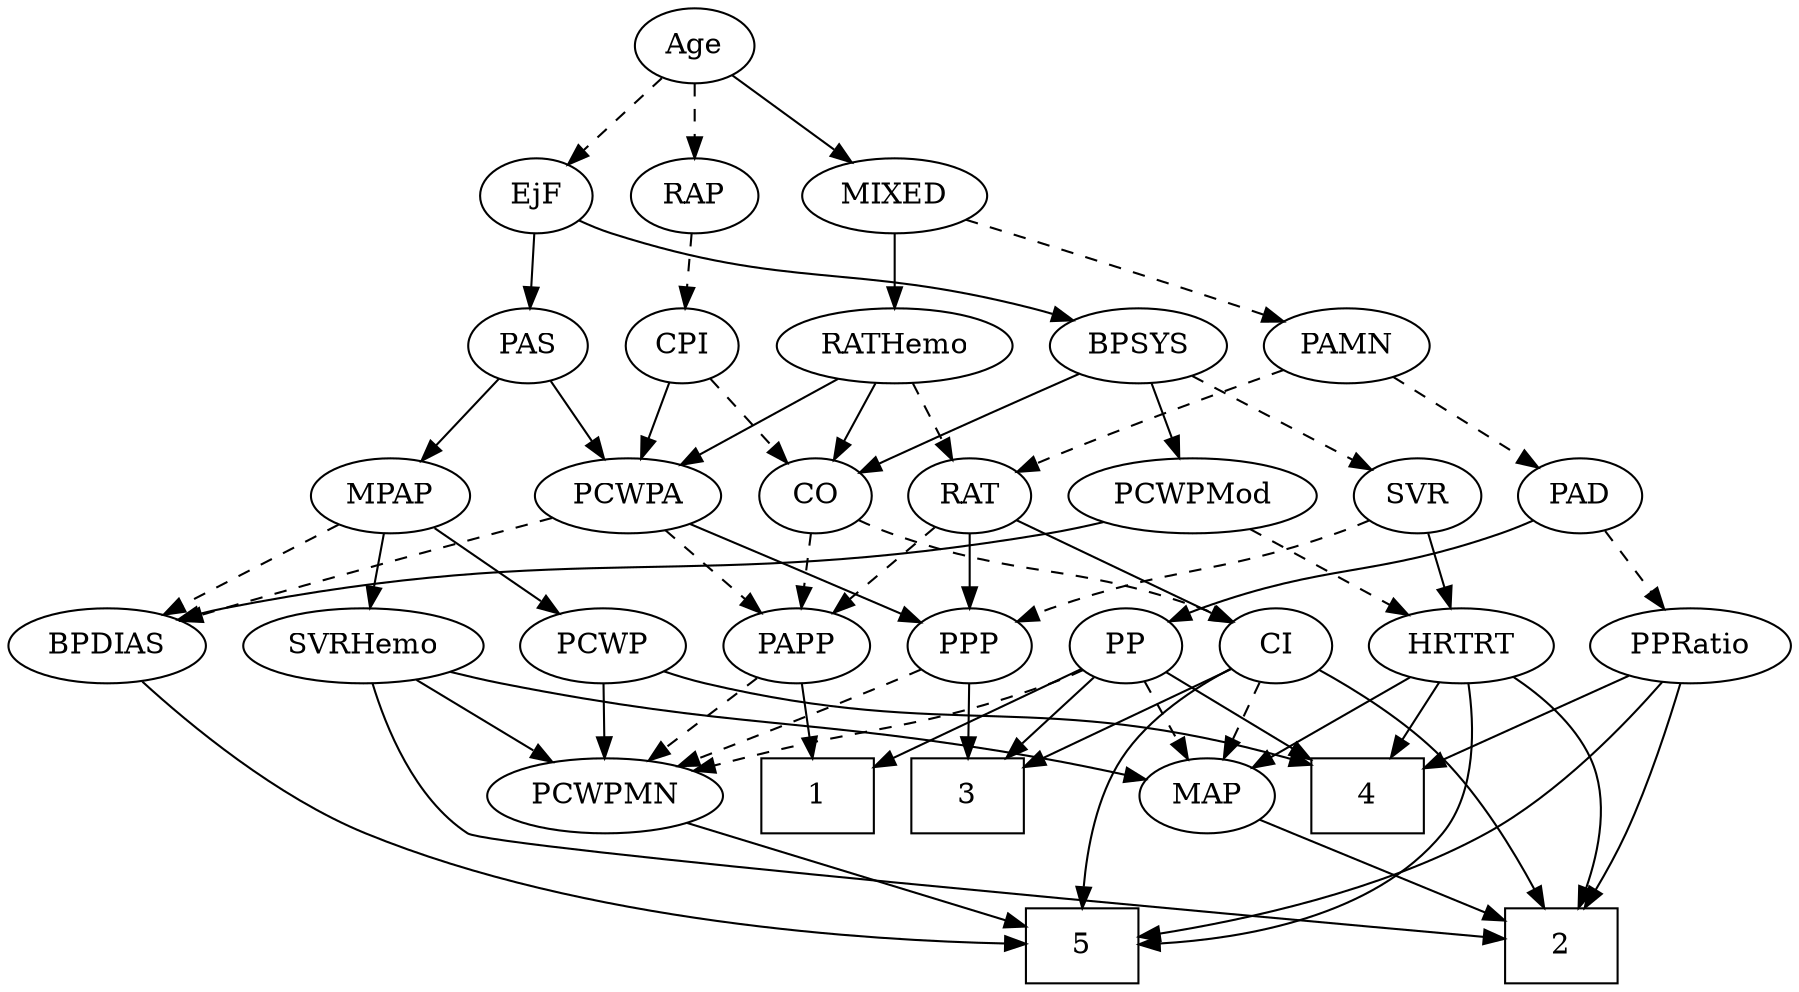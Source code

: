 strict digraph {
	graph [bb="0,0,797.67,468"];
	node [label="\N"];
	1	[height=0.5,
		pos="347.25,90",
		shape=box,
		width=0.75];
	2	[height=0.5,
		pos="702.25,18",
		shape=box,
		width=0.75];
	3	[height=0.5,
		pos="419.25,90",
		shape=box,
		width=0.75];
	4	[height=0.5,
		pos="609.25,90",
		shape=box,
		width=0.75];
	5	[height=0.5,
		pos="474.25,18",
		shape=box,
		width=0.75];
	Age	[height=0.5,
		pos="291.25,450",
		width=0.75];
	EjF	[height=0.5,
		pos="218.25,378",
		width=0.75];
	Age -> EjF	[pos="e,233,393.14 276.47,434.83 266.08,424.87 252,411.37 240.29,400.14",
		style=dashed];
	RAP	[height=0.5,
		pos="291.25,378",
		width=0.77632];
	Age -> RAP	[pos="e,291.25,396.1 291.25,431.7 291.25,423.98 291.25,414.71 291.25,406.11",
		style=dashed];
	MIXED	[height=0.5,
		pos="380.25,378",
		width=1.1193];
	Age -> MIXED	[pos="e,361.11,394.05 307.99,435.83 320.61,425.9 338.21,412.06 352.87,400.53",
		style=solid];
	BPSYS	[height=0.5,
		pos="485.25,306",
		width=1.0471];
	EjF -> BPSYS	[pos="e,456.64,318.14 238.83,366.21 243.78,363.92 249.12,361.68 254.25,360 333.42,334.01 357.94,346.24 438.25,324 441.16,323.19 444.16,\
322.29 447.15,321.33",
		style=solid];
	PAS	[height=0.5,
		pos="214.25,306",
		width=0.75];
	EjF -> PAS	[pos="e,215.22,324.1 217.26,359.7 216.82,351.98 216.29,342.71 215.8,334.11",
		style=solid];
	CPI	[height=0.5,
		pos="286.25,306",
		width=0.75];
	RAP -> CPI	[pos="e,287.47,324.1 290.01,359.7 289.46,351.98 288.8,342.71 288.18,334.11",
		style=dashed];
	PAMN	[height=0.5,
		pos="577.25,306",
		width=1.011];
	MIXED -> PAMN	[pos="e,549.2,317.72 411.48,366.37 442.26,355.83 490.61,339.12 532.25,324 534.65,323.13 537.12,322.22 539.61,321.3",
		style=dashed];
	RATHemo	[height=0.5,
		pos="380.25,306",
		width=1.3721];
	MIXED -> RATHemo	[pos="e,380.25,324.1 380.25,359.7 380.25,351.98 380.25,342.71 380.25,334.11",
		style=solid];
	MPAP	[height=0.5,
		pos="158.25,234",
		width=0.97491];
	SVRHemo	[height=0.5,
		pos="152.25,162",
		width=1.3902];
	MPAP -> SVRHemo	[pos="e,153.71,180.1 156.76,215.7 156.1,207.98 155.31,198.71 154.57,190.11",
		style=solid];
	BPDIAS	[height=0.5,
		pos="42.246,162",
		width=1.1735];
	MPAP -> BPDIAS	[pos="e,65.559,177.07 136.43,219.83 118.9,209.26 94.028,194.25 74.246,182.31",
		style=dashed];
	PCWP	[height=0.5,
		pos="255.25,162",
		width=0.97491];
	MPAP -> PCWP	[pos="e,235.65,177.14 177.88,218.83 192.08,208.59 211.47,194.59 227.28,183.18",
		style=solid];
	CO	[height=0.5,
		pos="345.25,234",
		width=0.75];
	BPSYS -> CO	[pos="e,366.4,245.58 460.22,292.49 436.51,280.63 400.85,262.8 375.55,250.15",
		style=solid];
	SVR	[height=0.5,
		pos="612.25,234",
		width=0.77632];
	BPSYS -> SVR	[pos="e,591.41,246.48 509.13,291.83 529.88,280.4 560.02,263.78 582.36,251.47",
		style=dashed];
	PCWPMod	[height=0.5,
		pos="514.25,234",
		width=1.4443];
	BPSYS -> PCWPMod	[pos="e,507.09,252.28 492.27,288.05 495.53,280.18 499.49,270.62 503.15,261.79",
		style=solid];
	PAD	[height=0.5,
		pos="687.25,234",
		width=0.79437];
	PP	[height=0.5,
		pos="489.25,162",
		width=0.75];
	PAD -> PP	[pos="e,510.33,173.64 664.95,222.41 659.85,220.16 654.4,217.89 649.25,216 595.37,196.24 578.92,200.32 525.25,180 523.4,179.3 521.53,178.55 \
519.64,177.76",
		style=solid];
	PPRatio	[height=0.5,
		pos="743.25,162",
		width=1.1013];
	PAD -> PPRatio	[pos="e,730.07,179.47 699.67,217.46 706.72,208.65 715.7,197.43 723.68,187.46",
		style=dashed];
	CI	[height=0.5,
		pos="561.25,162",
		width=0.75];
	CO -> CI	[pos="e,540.22,173.77 366.27,222.23 371.12,219.98 376.3,217.77 381.25,216 443.37,193.81 463.12,202.19 525.25,180 527.1,179.34 528.99,178.61 \
530.88,177.84",
		style=dashed];
	PAPP	[height=0.5,
		pos="340.25,162",
		width=0.88464];
	CO -> PAPP	[pos="e,341.47,180.1 344.01,215.7 343.46,207.98 342.8,198.71 342.18,190.11",
		style=dashed];
	PAS -> MPAP	[pos="e,171.15,251.13 202.1,289.81 194.89,280.8 185.59,269.18 177.41,258.95",
		style=solid];
	PCWPA	[height=0.5,
		pos="258.25,234",
		width=1.1555];
	PAS -> PCWPA	[pos="e,247.69,251.8 224.23,289.12 229.53,280.68 236.18,270.1 242.19,260.55",
		style=solid];
	PAMN -> PAD	[pos="e,667.68,247.45 598.72,291.34 615.99,280.35 640.39,264.81 659.21,252.84",
		style=dashed];
	RAT	[height=0.5,
		pos="417.25,234",
		width=0.75827];
	PAMN -> RAT	[pos="e,438.89,245.38 550.03,293.71 524.82,283.17 486.34,266.88 453.25,252 451.64,251.28 450,250.53 448.35,249.78",
		style=dashed];
	RATHemo -> CO	[pos="e,353.4,251.31 371.77,288.05 367.63,279.77 362.56,269.62 357.96,260.42",
		style=solid];
	RATHemo -> RAT	[pos="e,408.63,251.31 389.2,288.05 393.58,279.77 398.95,269.62 403.81,260.42",
		style=dashed];
	RATHemo -> PCWPA	[pos="e,282.25,248.77 354.97,290.5 336.45,279.87 311.14,265.35 291.06,253.83",
		style=solid];
	CPI -> CO	[pos="e,332.47,250.16 299.05,289.81 306.86,280.55 316.99,268.52 325.78,258.09",
		style=dashed];
	CPI -> PCWPA	[pos="e,265.03,251.96 279.61,288.41 276.38,280.34 272.42,270.43 268.79,261.35",
		style=solid];
	PPP	[height=0.5,
		pos="417.25,162",
		width=0.75];
	RAT -> PPP	[pos="e,417.25,180.1 417.25,215.7 417.25,207.98 417.25,198.71 417.25,190.11",
		style=solid];
	RAT -> CI	[pos="e,539.91,173.37 438.49,222.67 462.85,210.83 502.96,191.33 530.67,177.86",
		style=solid];
	RAT -> PAPP	[pos="e,356.34,177.63 401.66,218.83 390.85,209 376.24,195.72 363.99,184.58",
		style=dashed];
	SVR -> PPP	[pos="e,438.33,173.62 590.55,222.4 585.58,220.15 580.28,217.89 575.25,216 522.31,196.15 506.07,200.13 453.25,180 451.41,179.3 449.53,178.54 \
447.65,177.75",
		style=dashed];
	HRTRT	[height=0.5,
		pos="646.25,162",
		width=1.1013];
	SVR -> HRTRT	[pos="e,638.01,179.96 620.3,216.41 624.27,208.25 629.14,198.22 633.59,189.07",
		style=solid];
	PCWPMod -> BPDIAS	[pos="e,72.957,174.46 476.74,221.46 469.03,219.39 460.92,217.44 453.25,216 295.21,186.31 250.49,213.63 93.246,180 89.811,179.27 86.283,\
178.38 82.765,177.4",
		style=solid];
	PCWPMod -> HRTRT	[pos="e,621.16,176.3 541.6,218.5 562.08,207.63 590.23,192.7 612.18,181.07",
		style=dashed];
	PCWPA -> BPDIAS	[pos="e,74.331,173.75 225.65,222.65 192.34,212.04 139.14,195.02 93.246,180 90.186,179 87.024,177.96 83.844,176.91",
		style=dashed];
	PCWPA -> PPP	[pos="e,395.98,173.19 287.2,220.86 312.2,210.29 349.24,194.45 381.25,180 383.04,179.19 384.88,178.35 386.74,177.49",
		style=solid];
	PCWPA -> PAPP	[pos="e,323.22,177.54 276.44,217.46 287.9,207.68 302.84,194.93 315.38,184.22",
		style=dashed];
	PCWPMN	[height=0.5,
		pos="252.25,90",
		width=1.3902];
	PCWPMN -> 5	[pos="e,446.99,27.593 288.91,77.441 329.98,64.49 396.18,43.616 437.35,30.634",
		style=solid];
	SVRHemo -> 2	[pos="e,675.12,21.46 154.98,143.68 159.25,122.96 169.59,88.936 193.25,72 202.87,65.111 549.16,32.967 664.96,22.386",
		style=solid];
	SVRHemo -> PCWPMN	[pos="e,230.46,106.25 174.44,145.46 188.39,135.7 206.57,122.97 221.85,112.28",
		style=solid];
	MAP	[height=0.5,
		pos="533.25,90",
		width=0.84854];
	SVRHemo -> MAP	[pos="e,505.18,97.602 188.88,149.62 196.24,147.57 203.95,145.58 211.25,144 318.38,120.77 347.41,127.68 455.25,108 468.37,105.6 482.65,\
102.61 495.37,99.798",
		style=solid];
	BPDIAS -> 5	[pos="e,447.08,18.645 56.207,144.82 74.928,124.28 110.24,89.422 148.25,72 245.56,27.392 374.32,19.659 436.91,18.742",
		style=solid];
	MAP -> 2	[pos="e,675.03,30.072 557.34,78.705 562.58,76.482 568.09,74.153 573.25,72 604.35,59.003 639.77,44.468 665.62,33.912",
		style=solid];
	PP -> 1	[pos="e,374.5,104.43 467.99,150.52 445.7,139.53 410.28,122.07 383.55,108.9",
		style=solid];
	PP -> 3	[pos="e,436.45,108.2 474.74,146.5 465.78,137.54 454.06,125.81 443.7,115.45",
		style=solid];
	PP -> 4	[pos="e,582.21,106.77 509.06,149.44 526.54,139.25 552.43,124.14 573.51,111.85",
		style=solid];
	PP -> PCWPMN	[pos="e,289.65,101.97 468.21,150.24 463.37,147.99 458.19,145.78 453.25,144 391.97,122 374.09,125.02 311.25,108 307.42,106.96 303.46,105.87 \
299.49,104.76",
		style=dashed];
	PP -> MAP	[pos="e,523,107.31 499.23,145.12 504.67,136.47 511.51,125.58 517.64,115.83",
		style=dashed];
	PPP -> 3	[pos="e,418.76,108.1 417.74,143.7 417.96,135.98 418.23,126.71 418.47,118.11",
		style=solid];
	PPP -> PCWPMN	[pos="e,284.78,103.83 396.01,150.75 391.18,148.48 386.05,146.12 381.25,144 352.37,131.26 319.46,117.75 294.1,107.56",
		style=dashed];
	PPRatio -> 2	[pos="e,729.67,26.899 762.86,146.15 773.77,136.6 786.31,123.17 792.25,108 798.08,93.101 800.19,85.891 792.25,72 780.85,52.068 758.72,38.888 \
739.25,30.657",
		style=solid];
	PPRatio -> 4	[pos="e,636.64,105.31 718.04,147.83 697.65,137.18 668.66,122.04 645.74,110.06",
		style=solid];
	PPRatio -> 5	[pos="e,501.36,21.685 732.81,144.27 719.39,124.14 694.21,90.72 664.25,72 616.42,42.121 551.51,28.751 511.28,23.015",
		style=solid];
	PCWP -> 4	[pos="e,582.07,104.9 281.44,149.71 287.22,147.55 293.37,145.5 299.25,144 415.12,114.45 453.39,141.15 572.24,107.75",
		style=solid];
	PCWP -> PCWPMN	[pos="e,252.98,108.1 254.5,143.7 254.17,135.98 253.78,126.71 253.41,118.11",
		style=solid];
	CI -> 2	[pos="e,694.08,36.307 582.72,150.83 600.87,141.49 626.77,126.35 645.25,108 663.73,89.638 679.25,64.261 689.4,45.302",
		style=solid];
	CI -> 3	[pos="e,446.5,104.43 539.99,150.52 517.7,139.53 482.28,122.07 455.55,108.9",
		style=solid];
	CI -> 5	[pos="e,474.48,36.024 540.48,150.12 525.05,140.95 504.77,126.39 493.25,108 481.61,89.419 477.01,64.832 475.23,46.209",
		style=solid];
	CI -> MAP	[pos="e,540.03,107.96 554.61,144.41 551.38,136.34 547.42,126.43 543.79,117.35",
		style=dashed];
	PAPP -> 1	[pos="e,345.54,108.1 341.98,143.7 342.75,135.98 343.68,126.71 344.54,118.11",
		style=solid];
	PAPP -> PCWPMN	[pos="e,271.87,106.61 322.44,146.83 310.18,137.08 293.66,123.94 279.72,112.85",
		style=dashed];
	HRTRT -> 2	[pos="e,710.8,36.322 672.95,148.62 688.68,139.75 707.22,126.15 716.25,108 725.88,88.619 721.01,64.187 714.5,45.827",
		style=solid];
	HRTRT -> 4	[pos="e,618.47,108.45 637.48,144.41 633.23,136.37 628.02,126.51 623.24,117.47",
		style=solid];
	HRTRT -> 5	[pos="e,501.34,18.375 651.47,144.06 656.35,124.64 660.76,92.811 645.25,72 614.46,30.716 551.89,20.67 511.58,18.721",
		style=solid];
	HRTRT -> MAP	[pos="e,553.53,103.56 623.65,147 605.97,136.05 581.26,120.74 562.14,108.9",
		style=solid];
}
